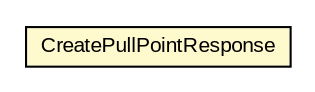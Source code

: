 #!/usr/local/bin/dot
#
# Class diagram 
# Generated by UMLGraph version R5_6-24-gf6e263 (http://www.umlgraph.org/)
#

digraph G {
	edge [fontname="arial",fontsize=10,labelfontname="arial",labelfontsize=10];
	node [fontname="arial",fontsize=10,shape=plaintext];
	nodesep=0.25;
	ranksep=0.5;
	// org.oasis_open.docs.wsn.b_2.CreatePullPointResponse
	c258751 [label=<<table title="org.oasis_open.docs.wsn.b_2.CreatePullPointResponse" border="0" cellborder="1" cellspacing="0" cellpadding="2" port="p" bgcolor="lemonChiffon" href="./CreatePullPointResponse.html">
		<tr><td><table border="0" cellspacing="0" cellpadding="1">
<tr><td align="center" balign="center"> CreatePullPointResponse </td></tr>
		</table></td></tr>
		</table>>, URL="./CreatePullPointResponse.html", fontname="arial", fontcolor="black", fontsize=10.0];
}

